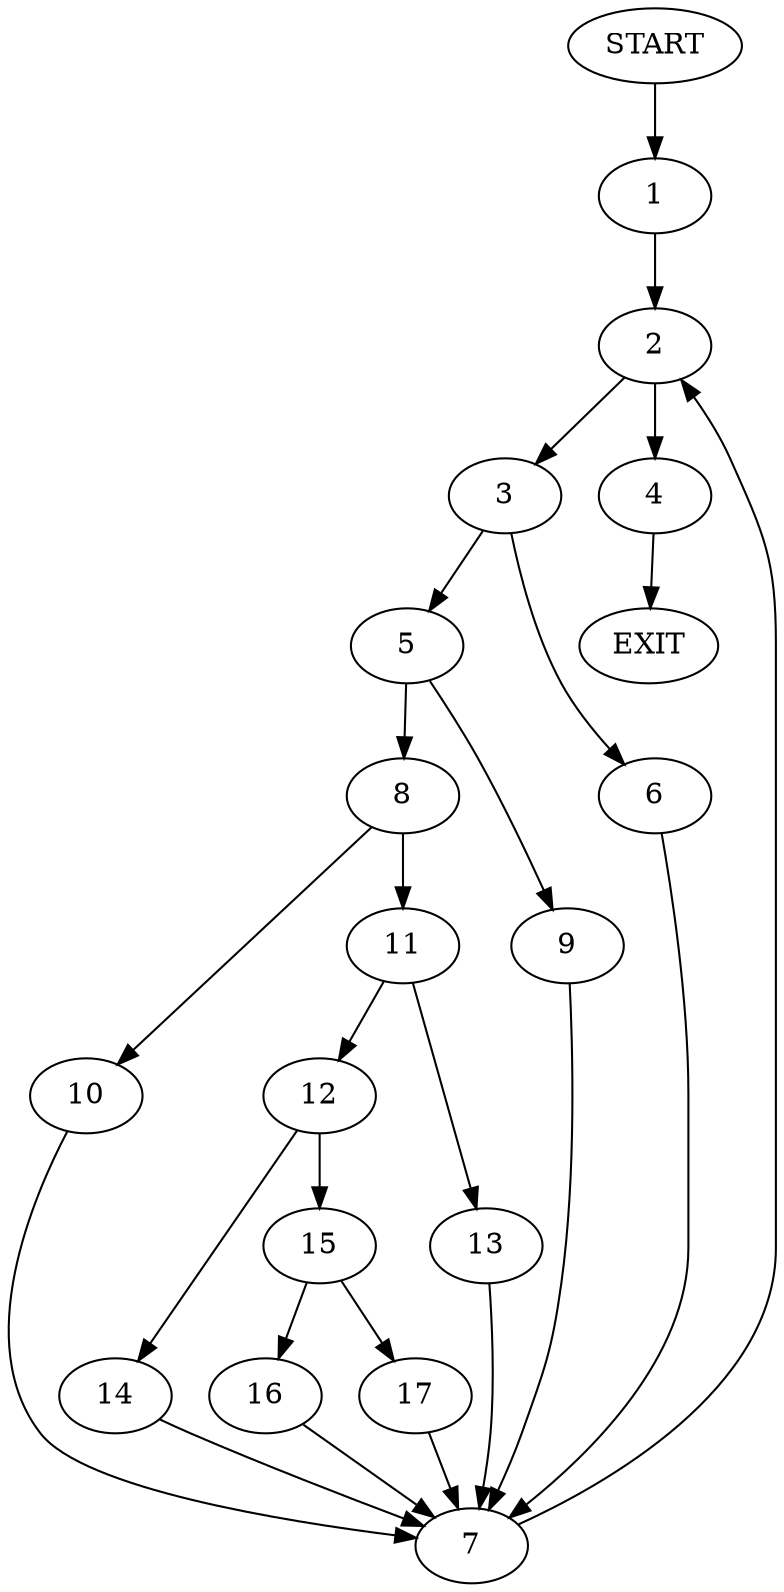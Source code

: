 digraph {
0 [label="START"]
18 [label="EXIT"]
0 -> 1
1 -> 2
2 -> 3
2 -> 4
4 -> 18
3 -> 5
3 -> 6
6 -> 7
5 -> 8
5 -> 9
7 -> 2
9 -> 7
8 -> 10
8 -> 11
11 -> 12
11 -> 13
10 -> 7
13 -> 7
12 -> 14
12 -> 15
14 -> 7
15 -> 16
15 -> 17
16 -> 7
17 -> 7
}
